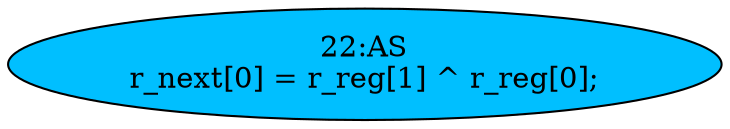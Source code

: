 strict digraph "" {
	node [label="\N"];
	"22:AS"	[ast="<pyverilog.vparser.ast.Assign object at 0x7f1b7fd5c810>",
		def_var="['r_next']",
		fillcolor=deepskyblue,
		label="22:AS
r_next[0] = r_reg[1] ^ r_reg[0];",
		statements="[]",
		style=filled,
		typ=Assign,
		use_var="['r_reg', 'r_reg']"];
}
